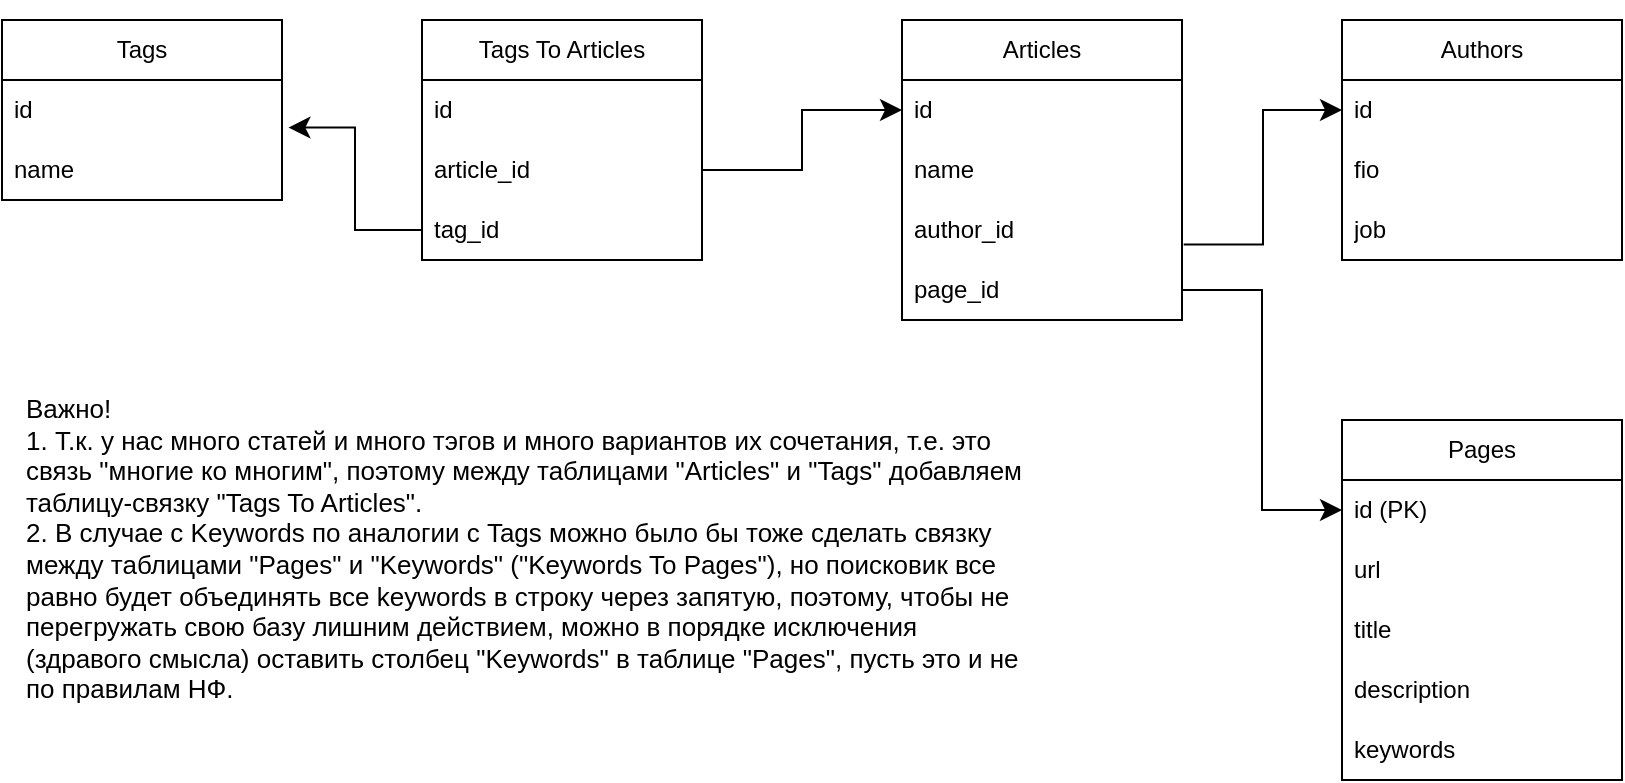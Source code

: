 <mxfile version="27.1.4">
  <diagram name="Страница — 1" id="fTt8Qr4nI_V8h3OgqPZg">
    <mxGraphModel dx="1022" dy="710" grid="1" gridSize="10" guides="1" tooltips="1" connect="1" arrows="1" fold="1" page="1" pageScale="1" pageWidth="1169" pageHeight="827" math="0" shadow="0">
      <root>
        <mxCell id="0" />
        <mxCell id="1" parent="0" />
        <mxCell id="H73nCvDNgvSySS0ABAYy-1" value="Articles" style="swimlane;fontStyle=0;childLayout=stackLayout;horizontal=1;startSize=30;horizontalStack=0;resizeParent=1;resizeParentMax=0;resizeLast=0;collapsible=1;marginBottom=0;whiteSpace=wrap;html=1;" vertex="1" parent="1">
          <mxGeometry x="500" y="80" width="140" height="150" as="geometry" />
        </mxCell>
        <mxCell id="H73nCvDNgvSySS0ABAYy-2" value="id" style="text;strokeColor=none;fillColor=none;align=left;verticalAlign=middle;spacingLeft=4;spacingRight=4;overflow=hidden;points=[[0,0.5],[1,0.5]];portConstraint=eastwest;rotatable=0;whiteSpace=wrap;html=1;" vertex="1" parent="H73nCvDNgvSySS0ABAYy-1">
          <mxGeometry y="30" width="140" height="30" as="geometry" />
        </mxCell>
        <mxCell id="H73nCvDNgvSySS0ABAYy-3" value="name" style="text;strokeColor=none;fillColor=none;align=left;verticalAlign=middle;spacingLeft=4;spacingRight=4;overflow=hidden;points=[[0,0.5],[1,0.5]];portConstraint=eastwest;rotatable=0;whiteSpace=wrap;html=1;" vertex="1" parent="H73nCvDNgvSySS0ABAYy-1">
          <mxGeometry y="60" width="140" height="30" as="geometry" />
        </mxCell>
        <mxCell id="H73nCvDNgvSySS0ABAYy-4" value="author_id" style="text;strokeColor=none;fillColor=none;align=left;verticalAlign=middle;spacingLeft=4;spacingRight=4;overflow=hidden;points=[[0,0.5],[1,0.5]];portConstraint=eastwest;rotatable=0;whiteSpace=wrap;html=1;" vertex="1" parent="H73nCvDNgvSySS0ABAYy-1">
          <mxGeometry y="90" width="140" height="30" as="geometry" />
        </mxCell>
        <mxCell id="H73nCvDNgvSySS0ABAYy-7" value="page_id" style="text;strokeColor=none;fillColor=none;align=left;verticalAlign=middle;spacingLeft=4;spacingRight=4;overflow=hidden;points=[[0,0.5],[1,0.5]];portConstraint=eastwest;rotatable=0;whiteSpace=wrap;html=1;" vertex="1" parent="H73nCvDNgvSySS0ABAYy-1">
          <mxGeometry y="120" width="140" height="30" as="geometry" />
        </mxCell>
        <mxCell id="H73nCvDNgvSySS0ABAYy-8" value="Authors" style="swimlane;fontStyle=0;childLayout=stackLayout;horizontal=1;startSize=30;horizontalStack=0;resizeParent=1;resizeParentMax=0;resizeLast=0;collapsible=1;marginBottom=0;whiteSpace=wrap;html=1;" vertex="1" parent="1">
          <mxGeometry x="720" y="80" width="140" height="120" as="geometry" />
        </mxCell>
        <mxCell id="H73nCvDNgvSySS0ABAYy-9" value="id" style="text;strokeColor=none;fillColor=none;align=left;verticalAlign=middle;spacingLeft=4;spacingRight=4;overflow=hidden;points=[[0,0.5],[1,0.5]];portConstraint=eastwest;rotatable=0;whiteSpace=wrap;html=1;" vertex="1" parent="H73nCvDNgvSySS0ABAYy-8">
          <mxGeometry y="30" width="140" height="30" as="geometry" />
        </mxCell>
        <mxCell id="H73nCvDNgvSySS0ABAYy-10" value="fio" style="text;strokeColor=none;fillColor=none;align=left;verticalAlign=middle;spacingLeft=4;spacingRight=4;overflow=hidden;points=[[0,0.5],[1,0.5]];portConstraint=eastwest;rotatable=0;whiteSpace=wrap;html=1;" vertex="1" parent="H73nCvDNgvSySS0ABAYy-8">
          <mxGeometry y="60" width="140" height="30" as="geometry" />
        </mxCell>
        <mxCell id="H73nCvDNgvSySS0ABAYy-32" value="job" style="text;strokeColor=none;fillColor=none;align=left;verticalAlign=middle;spacingLeft=4;spacingRight=4;overflow=hidden;points=[[0,0.5],[1,0.5]];portConstraint=eastwest;rotatable=0;whiteSpace=wrap;html=1;" vertex="1" parent="H73nCvDNgvSySS0ABAYy-8">
          <mxGeometry y="90" width="140" height="30" as="geometry" />
        </mxCell>
        <mxCell id="H73nCvDNgvSySS0ABAYy-15" value="" style="edgeStyle=elbowEdgeStyle;elbow=horizontal;endArrow=classic;html=1;curved=0;rounded=0;endSize=8;startSize=8;fontSize=12;exitX=1.006;exitY=0.74;exitDx=0;exitDy=0;exitPerimeter=0;entryX=0;entryY=0.5;entryDx=0;entryDy=0;" edge="1" parent="1" source="H73nCvDNgvSySS0ABAYy-4" target="H73nCvDNgvSySS0ABAYy-9">
          <mxGeometry width="50" height="50" relative="1" as="geometry">
            <mxPoint x="650" y="190" as="sourcePoint" />
            <mxPoint x="710" y="130" as="targetPoint" />
          </mxGeometry>
        </mxCell>
        <mxCell id="H73nCvDNgvSySS0ABAYy-16" value="Pages" style="swimlane;fontStyle=0;childLayout=stackLayout;horizontal=1;startSize=30;horizontalStack=0;resizeParent=1;resizeParentMax=0;resizeLast=0;collapsible=1;marginBottom=0;whiteSpace=wrap;html=1;" vertex="1" parent="1">
          <mxGeometry x="720" y="280" width="140" height="180" as="geometry" />
        </mxCell>
        <mxCell id="H73nCvDNgvSySS0ABAYy-17" value="id (PK)" style="text;strokeColor=none;fillColor=none;align=left;verticalAlign=middle;spacingLeft=4;spacingRight=4;overflow=hidden;points=[[0,0.5],[1,0.5]];portConstraint=eastwest;rotatable=0;whiteSpace=wrap;html=1;" vertex="1" parent="H73nCvDNgvSySS0ABAYy-16">
          <mxGeometry y="30" width="140" height="30" as="geometry" />
        </mxCell>
        <mxCell id="H73nCvDNgvSySS0ABAYy-18" value="url" style="text;strokeColor=none;fillColor=none;align=left;verticalAlign=middle;spacingLeft=4;spacingRight=4;overflow=hidden;points=[[0,0.5],[1,0.5]];portConstraint=eastwest;rotatable=0;whiteSpace=wrap;html=1;" vertex="1" parent="H73nCvDNgvSySS0ABAYy-16">
          <mxGeometry y="60" width="140" height="30" as="geometry" />
        </mxCell>
        <mxCell id="H73nCvDNgvSySS0ABAYy-19" value="title" style="text;strokeColor=none;fillColor=none;align=left;verticalAlign=middle;spacingLeft=4;spacingRight=4;overflow=hidden;points=[[0,0.5],[1,0.5]];portConstraint=eastwest;rotatable=0;whiteSpace=wrap;html=1;" vertex="1" parent="H73nCvDNgvSySS0ABAYy-16">
          <mxGeometry y="90" width="140" height="30" as="geometry" />
        </mxCell>
        <mxCell id="H73nCvDNgvSySS0ABAYy-20" value="description" style="text;strokeColor=none;fillColor=none;align=left;verticalAlign=middle;spacingLeft=4;spacingRight=4;overflow=hidden;points=[[0,0.5],[1,0.5]];portConstraint=eastwest;rotatable=0;whiteSpace=wrap;html=1;" vertex="1" parent="H73nCvDNgvSySS0ABAYy-16">
          <mxGeometry y="120" width="140" height="30" as="geometry" />
        </mxCell>
        <mxCell id="H73nCvDNgvSySS0ABAYy-21" value="keywords" style="text;strokeColor=none;fillColor=none;align=left;verticalAlign=middle;spacingLeft=4;spacingRight=4;overflow=hidden;points=[[0,0.5],[1,0.5]];portConstraint=eastwest;rotatable=0;whiteSpace=wrap;html=1;" vertex="1" parent="H73nCvDNgvSySS0ABAYy-16">
          <mxGeometry y="150" width="140" height="30" as="geometry" />
        </mxCell>
        <mxCell id="H73nCvDNgvSySS0ABAYy-22" value="" style="edgeStyle=elbowEdgeStyle;elbow=horizontal;endArrow=classic;html=1;curved=0;rounded=0;endSize=8;startSize=8;fontSize=12;exitX=1;exitY=0.5;exitDx=0;exitDy=0;entryX=0;entryY=0.5;entryDx=0;entryDy=0;" edge="1" parent="1" source="H73nCvDNgvSySS0ABAYy-7" target="H73nCvDNgvSySS0ABAYy-17">
          <mxGeometry width="50" height="50" relative="1" as="geometry">
            <mxPoint x="641" y="247" as="sourcePoint" />
            <mxPoint x="720" y="180" as="targetPoint" />
          </mxGeometry>
        </mxCell>
        <mxCell id="H73nCvDNgvSySS0ABAYy-26" value="Tags" style="swimlane;fontStyle=0;childLayout=stackLayout;horizontal=1;startSize=30;horizontalStack=0;resizeParent=1;resizeParentMax=0;resizeLast=0;collapsible=1;marginBottom=0;whiteSpace=wrap;html=1;" vertex="1" parent="1">
          <mxGeometry x="50" y="80" width="140" height="90" as="geometry" />
        </mxCell>
        <mxCell id="H73nCvDNgvSySS0ABAYy-27" value="id" style="text;strokeColor=none;fillColor=none;align=left;verticalAlign=middle;spacingLeft=4;spacingRight=4;overflow=hidden;points=[[0,0.5],[1,0.5]];portConstraint=eastwest;rotatable=0;whiteSpace=wrap;html=1;" vertex="1" parent="H73nCvDNgvSySS0ABAYy-26">
          <mxGeometry y="30" width="140" height="30" as="geometry" />
        </mxCell>
        <mxCell id="H73nCvDNgvSySS0ABAYy-36" value="name" style="text;strokeColor=none;fillColor=none;align=left;verticalAlign=middle;spacingLeft=4;spacingRight=4;overflow=hidden;points=[[0,0.5],[1,0.5]];portConstraint=eastwest;rotatable=0;whiteSpace=wrap;html=1;" vertex="1" parent="H73nCvDNgvSySS0ABAYy-26">
          <mxGeometry y="60" width="140" height="30" as="geometry" />
        </mxCell>
        <mxCell id="H73nCvDNgvSySS0ABAYy-34" value="Tags To Articles" style="swimlane;fontStyle=0;childLayout=stackLayout;horizontal=1;startSize=30;horizontalStack=0;resizeParent=1;resizeParentMax=0;resizeLast=0;collapsible=1;marginBottom=0;whiteSpace=wrap;html=1;" vertex="1" parent="1">
          <mxGeometry x="260" y="80" width="140" height="120" as="geometry" />
        </mxCell>
        <mxCell id="H73nCvDNgvSySS0ABAYy-35" value="id" style="text;strokeColor=none;fillColor=none;align=left;verticalAlign=middle;spacingLeft=4;spacingRight=4;overflow=hidden;points=[[0,0.5],[1,0.5]];portConstraint=eastwest;rotatable=0;whiteSpace=wrap;html=1;" vertex="1" parent="H73nCvDNgvSySS0ABAYy-34">
          <mxGeometry y="30" width="140" height="30" as="geometry" />
        </mxCell>
        <mxCell id="H73nCvDNgvSySS0ABAYy-37" value="article_id" style="text;strokeColor=none;fillColor=none;align=left;verticalAlign=middle;spacingLeft=4;spacingRight=4;overflow=hidden;points=[[0,0.5],[1,0.5]];portConstraint=eastwest;rotatable=0;whiteSpace=wrap;html=1;" vertex="1" parent="H73nCvDNgvSySS0ABAYy-34">
          <mxGeometry y="60" width="140" height="30" as="geometry" />
        </mxCell>
        <mxCell id="H73nCvDNgvSySS0ABAYy-38" value="tag_id" style="text;strokeColor=none;fillColor=none;align=left;verticalAlign=middle;spacingLeft=4;spacingRight=4;overflow=hidden;points=[[0,0.5],[1,0.5]];portConstraint=eastwest;rotatable=0;whiteSpace=wrap;html=1;" vertex="1" parent="H73nCvDNgvSySS0ABAYy-34">
          <mxGeometry y="90" width="140" height="30" as="geometry" />
        </mxCell>
        <mxCell id="H73nCvDNgvSySS0ABAYy-40" style="edgeStyle=none;curved=1;rounded=0;orthogonalLoop=1;jettySize=auto;html=1;exitX=0.25;exitY=0;exitDx=0;exitDy=0;fontSize=12;startSize=8;endSize=8;" edge="1" parent="1" source="H73nCvDNgvSySS0ABAYy-34" target="H73nCvDNgvSySS0ABAYy-34">
          <mxGeometry relative="1" as="geometry" />
        </mxCell>
        <mxCell id="H73nCvDNgvSySS0ABAYy-44" value="" style="edgeStyle=elbowEdgeStyle;elbow=horizontal;endArrow=classic;html=1;curved=0;rounded=0;endSize=8;startSize=8;fontSize=12;exitX=1;exitY=0.5;exitDx=0;exitDy=0;entryX=0;entryY=0.5;entryDx=0;entryDy=0;" edge="1" parent="1" source="H73nCvDNgvSySS0ABAYy-37" target="H73nCvDNgvSySS0ABAYy-2">
          <mxGeometry width="50" height="50" relative="1" as="geometry">
            <mxPoint x="510" y="390" as="sourcePoint" />
            <mxPoint x="560" y="340" as="targetPoint" />
            <Array as="points">
              <mxPoint x="450" y="170" />
            </Array>
          </mxGeometry>
        </mxCell>
        <mxCell id="H73nCvDNgvSySS0ABAYy-45" value="" style="edgeStyle=elbowEdgeStyle;elbow=horizontal;endArrow=classic;html=1;curved=0;rounded=0;endSize=8;startSize=8;fontSize=12;exitX=0;exitY=0.5;exitDx=0;exitDy=0;entryX=1.023;entryY=0.793;entryDx=0;entryDy=0;entryPerimeter=0;" edge="1" parent="1" source="H73nCvDNgvSySS0ABAYy-38" target="H73nCvDNgvSySS0ABAYy-27">
          <mxGeometry width="50" height="50" relative="1" as="geometry">
            <mxPoint x="190" y="290" as="sourcePoint" />
            <mxPoint x="240" y="240" as="targetPoint" />
          </mxGeometry>
        </mxCell>
        <mxCell id="H73nCvDNgvSySS0ABAYy-47" value="Важно!&lt;div&gt;1. Т.к. у нас много статей и много тэгов и много вариантов их сочетания, т.е. это связь &quot;многие ко многим&quot;, поэтому между таблицами &quot;Articles&quot; и &quot;Tags&quot; добавляем таблицу-связку &quot;Tags To Articles&quot;.&lt;/div&gt;&lt;div&gt;2. В случае с Keywords по аналогии с Tags можно было бы тоже сделать связку между таблицами &quot;Pages&quot; и &quot;Keywords&quot; (&quot;Keywords To Pages&quot;), но поисковик все равно будет объединять все keywords в строку через запятую, поэтому, чтобы не перегружать свою базу лишним действием, можно в порядке исключения (здравого смысла) оставить столбец &quot;Keywords&quot; в таблице &quot;Pages&quot;, пусть это и не по правилам НФ.&lt;/div&gt;" style="text;strokeColor=none;fillColor=none;html=1;align=left;verticalAlign=top;whiteSpace=wrap;rounded=0;fontSize=13;" vertex="1" parent="1">
          <mxGeometry x="60" y="260" width="500" height="120" as="geometry" />
        </mxCell>
      </root>
    </mxGraphModel>
  </diagram>
</mxfile>
